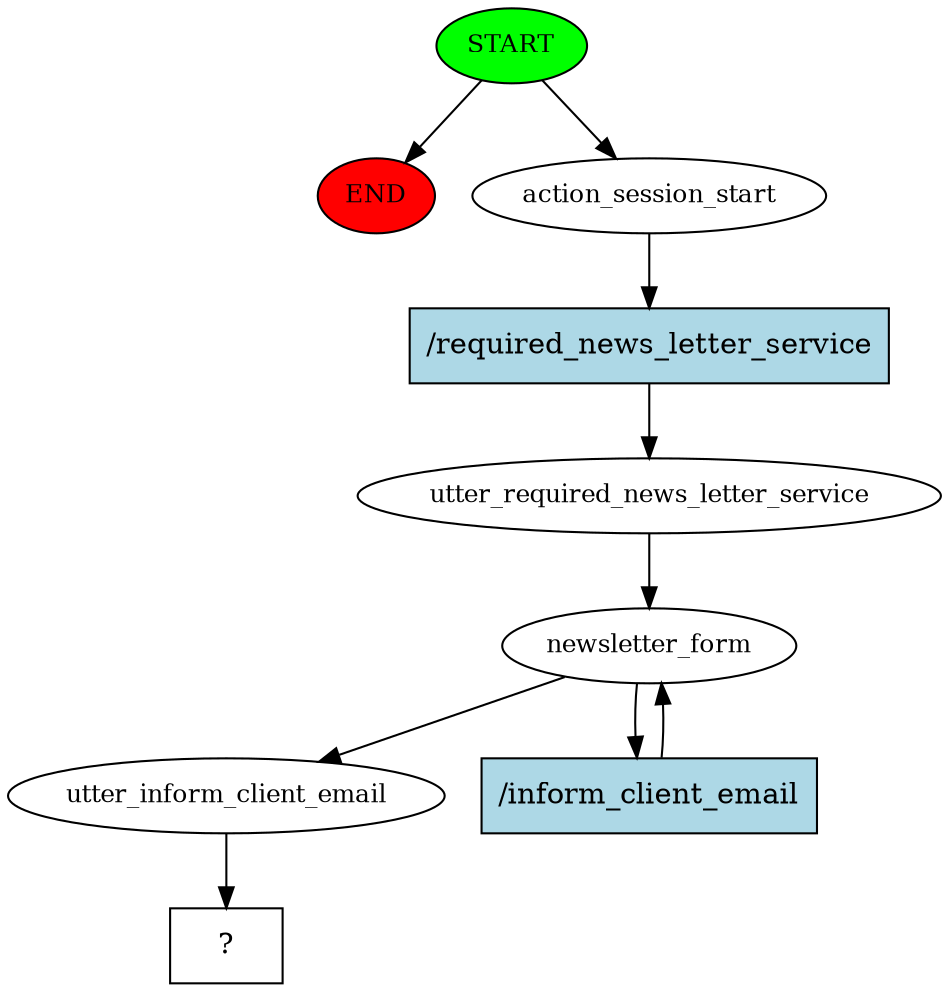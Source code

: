 digraph  {
0 [class="start active", fillcolor=green, fontsize=12, label=START, style=filled];
"-1" [class=end, fillcolor=red, fontsize=12, label=END, style=filled];
1 [class=active, fontsize=12, label=action_session_start];
2 [class=active, fontsize=12, label=utter_required_news_letter_service];
3 [class=active, fontsize=12, label=newsletter_form];
5 [class=active, fontsize=12, label=utter_inform_client_email];
6 [class="intent dashed active", label="  ?  ", shape=rect];
7 [class="intent active", fillcolor=lightblue, label="/required_news_letter_service", shape=rect, style=filled];
8 [class="intent active", fillcolor=lightblue, label="/inform_client_email", shape=rect, style=filled];
0 -> "-1"  [class="", key=NONE, label=""];
0 -> 1  [class=active, key=NONE, label=""];
1 -> 7  [class=active, key=0];
2 -> 3  [class=active, key=NONE, label=""];
3 -> 5  [class=active, key=NONE, label=""];
3 -> 8  [class=active, key=0];
5 -> 6  [class=active, key=NONE, label=""];
7 -> 2  [class=active, key=0];
8 -> 3  [class=active, key=0];
}
